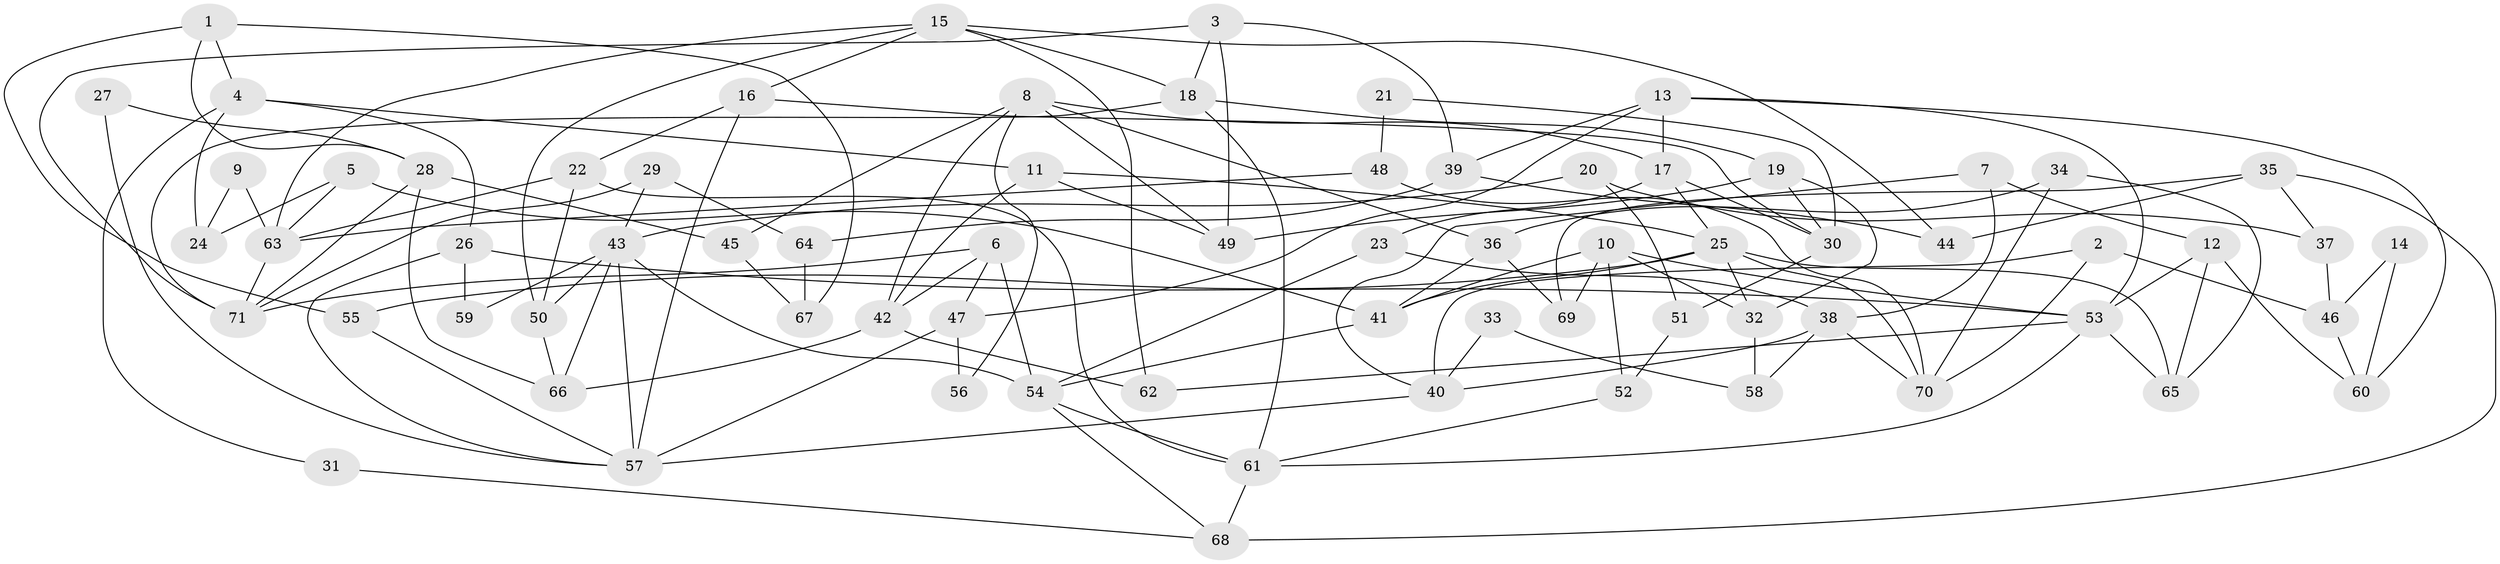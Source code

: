 // Generated by graph-tools (version 1.1) at 2025/15/03/09/25 04:15:05]
// undirected, 71 vertices, 142 edges
graph export_dot {
graph [start="1"]
  node [color=gray90,style=filled];
  1;
  2;
  3;
  4;
  5;
  6;
  7;
  8;
  9;
  10;
  11;
  12;
  13;
  14;
  15;
  16;
  17;
  18;
  19;
  20;
  21;
  22;
  23;
  24;
  25;
  26;
  27;
  28;
  29;
  30;
  31;
  32;
  33;
  34;
  35;
  36;
  37;
  38;
  39;
  40;
  41;
  42;
  43;
  44;
  45;
  46;
  47;
  48;
  49;
  50;
  51;
  52;
  53;
  54;
  55;
  56;
  57;
  58;
  59;
  60;
  61;
  62;
  63;
  64;
  65;
  66;
  67;
  68;
  69;
  70;
  71;
  1 -- 28;
  1 -- 55;
  1 -- 4;
  1 -- 67;
  2 -- 70;
  2 -- 40;
  2 -- 46;
  3 -- 18;
  3 -- 49;
  3 -- 39;
  3 -- 71;
  4 -- 26;
  4 -- 11;
  4 -- 24;
  4 -- 31;
  5 -- 41;
  5 -- 63;
  5 -- 24;
  6 -- 71;
  6 -- 42;
  6 -- 47;
  6 -- 54;
  7 -- 12;
  7 -- 38;
  7 -- 40;
  8 -- 49;
  8 -- 42;
  8 -- 17;
  8 -- 36;
  8 -- 45;
  8 -- 56;
  9 -- 63;
  9 -- 24;
  10 -- 53;
  10 -- 41;
  10 -- 32;
  10 -- 52;
  10 -- 69;
  11 -- 25;
  11 -- 42;
  11 -- 49;
  12 -- 53;
  12 -- 65;
  12 -- 60;
  13 -- 47;
  13 -- 60;
  13 -- 17;
  13 -- 39;
  13 -- 53;
  14 -- 60;
  14 -- 46;
  15 -- 50;
  15 -- 18;
  15 -- 16;
  15 -- 44;
  15 -- 62;
  15 -- 63;
  16 -- 22;
  16 -- 30;
  16 -- 57;
  17 -- 23;
  17 -- 25;
  17 -- 30;
  18 -- 71;
  18 -- 19;
  18 -- 61;
  19 -- 32;
  19 -- 30;
  19 -- 49;
  20 -- 51;
  20 -- 43;
  20 -- 37;
  21 -- 48;
  21 -- 30;
  22 -- 61;
  22 -- 63;
  22 -- 50;
  23 -- 38;
  23 -- 54;
  25 -- 41;
  25 -- 32;
  25 -- 55;
  25 -- 65;
  25 -- 70;
  26 -- 57;
  26 -- 53;
  26 -- 59;
  27 -- 28;
  27 -- 57;
  28 -- 66;
  28 -- 71;
  28 -- 45;
  29 -- 64;
  29 -- 43;
  29 -- 71;
  30 -- 51;
  31 -- 68;
  32 -- 58;
  33 -- 40;
  33 -- 58;
  34 -- 65;
  34 -- 36;
  34 -- 70;
  35 -- 68;
  35 -- 44;
  35 -- 37;
  35 -- 69;
  36 -- 69;
  36 -- 41;
  37 -- 46;
  38 -- 40;
  38 -- 70;
  38 -- 58;
  39 -- 44;
  39 -- 64;
  40 -- 57;
  41 -- 54;
  42 -- 62;
  42 -- 66;
  43 -- 54;
  43 -- 66;
  43 -- 50;
  43 -- 57;
  43 -- 59;
  45 -- 67;
  46 -- 60;
  47 -- 57;
  47 -- 56;
  48 -- 63;
  48 -- 70;
  50 -- 66;
  51 -- 52;
  52 -- 61;
  53 -- 61;
  53 -- 62;
  53 -- 65;
  54 -- 61;
  54 -- 68;
  55 -- 57;
  61 -- 68;
  63 -- 71;
  64 -- 67;
}
